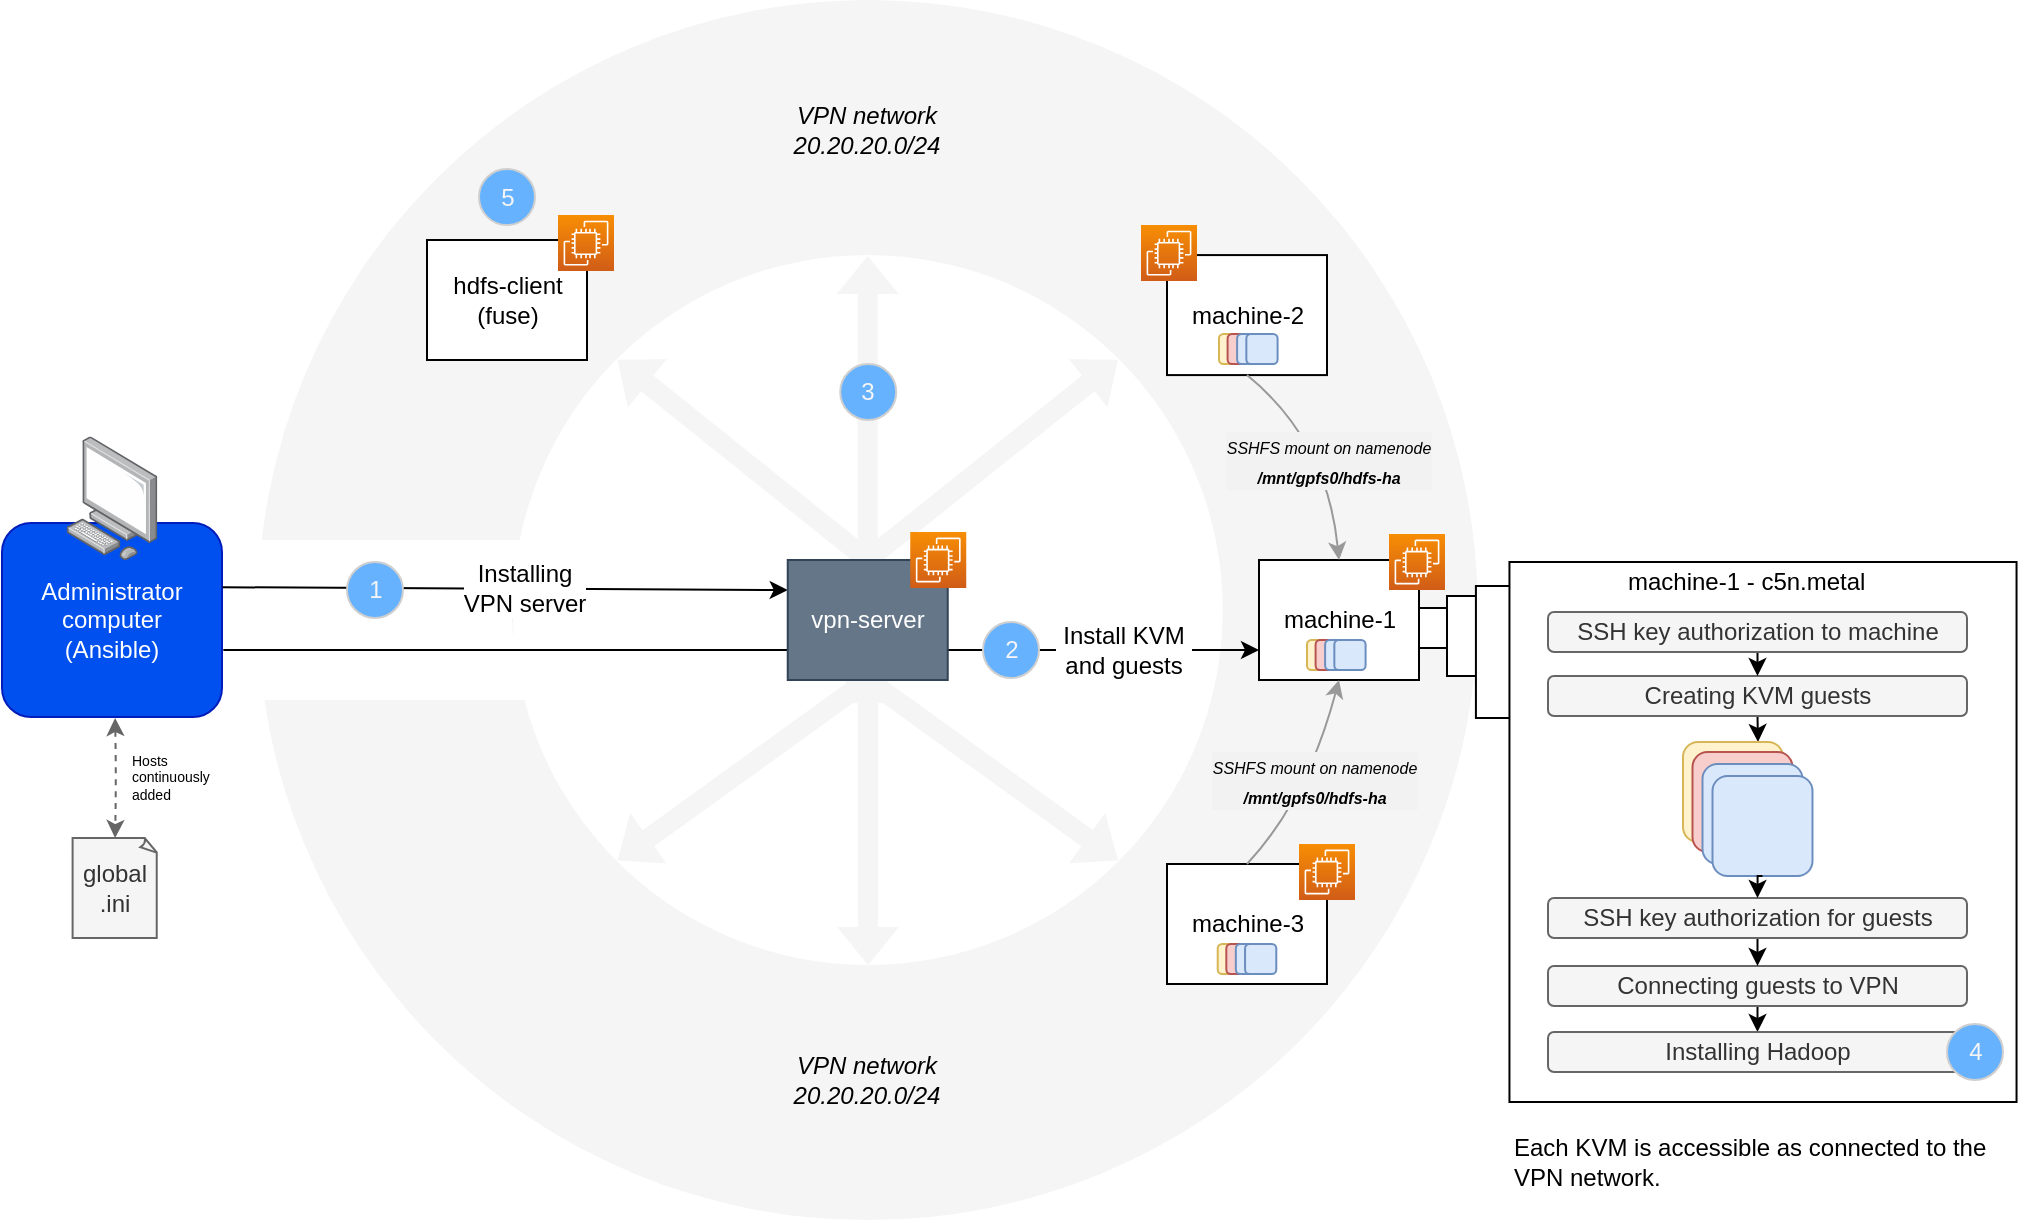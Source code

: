 <mxfile version="20.8.10" type="device"><diagram id="L13YQ6r9ANer_TXaO7hL" name="Page-1"><mxGraphModel dx="2022" dy="733" grid="1" gridSize="10" guides="1" tooltips="1" connect="1" arrows="1" fold="1" page="1" pageScale="1" pageWidth="827" pageHeight="1169" math="0" shadow="0"><root><mxCell id="0"/><mxCell id="1" parent="0"/><mxCell id="J6zUamN8uQ3XtT2_ZK9k-12" value="" style="ellipse;whiteSpace=wrap;html=1;aspect=fixed;fillColor=#f5f5f5;strokeColor=none;fontColor=#333333;" parent="1" vertex="1"><mxGeometry x="34.84" y="210" width="610.06" height="610.06" as="geometry"/></mxCell><mxCell id="J6zUamN8uQ3XtT2_ZK9k-22" value="&lt;i&gt;VPN network&lt;br&gt;20.20.20.0/24&lt;br&gt;&lt;/i&gt;" style="text;html=1;strokeColor=none;fillColor=none;align=center;verticalAlign=middle;whiteSpace=wrap;rounded=0;shadow=0;dashed=1;" parent="1" vertex="1"><mxGeometry x="299.37" y="260" width="81" height="30" as="geometry"/></mxCell><mxCell id="J6zUamN8uQ3XtT2_ZK9k-23" value="" style="shape=dataStorage;whiteSpace=wrap;html=1;strokeColor=none;" parent="1" vertex="1"><mxGeometry x="-18" y="480" width="200" height="80" as="geometry"/></mxCell><mxCell id="J6zUamN8uQ3XtT2_ZK9k-13" value="" style="ellipse;whiteSpace=wrap;html=1;aspect=fixed;strokeColor=none;" parent="1" vertex="1"><mxGeometry x="162.39" y="337.54" width="354.97" height="354.97" as="geometry"/></mxCell><mxCell id="J6zUamN8uQ3XtT2_ZK9k-21" value="global&lt;br&gt;.ini" style="whiteSpace=wrap;html=1;shape=mxgraph.basic.document;align=center;shadow=0;fillColor=#f5f5f5;strokeColor=#666666;fontColor=#333333;" parent="1" vertex="1"><mxGeometry x="-57.7" y="629" width="42.5" height="50" as="geometry"/></mxCell><mxCell id="MQUWudXjYS9FB_MOVjoS-27" style="edgeStyle=none;rounded=0;orthogonalLoop=1;jettySize=auto;html=1;exitX=1.006;exitY=0.655;exitDx=0;exitDy=0;entryX=0;entryY=0.75;entryDx=0;entryDy=0;fontColor=#000000;exitPerimeter=0;" parent="1" source="J6zUamN8uQ3XtT2_ZK9k-24" target="J6zUamN8uQ3XtT2_ZK9k-31" edge="1"><mxGeometry relative="1" as="geometry"/></mxCell><mxCell id="J6zUamN8uQ3XtT2_ZK9k-24" value="Administrator&lt;br&gt;computer&lt;br&gt;(Ansible)" style="rounded=1;whiteSpace=wrap;html=1;align=center;fillColor=#0050ef;strokeColor=#001DBC;fontColor=#ffffff;" parent="1" vertex="1"><mxGeometry x="-93" y="471.5" width="110" height="97" as="geometry"/></mxCell><mxCell id="J6zUamN8uQ3XtT2_ZK9k-27" value="hdfs-client&lt;br&gt;(fuse)" style="rounded=0;whiteSpace=wrap;html=1;" parent="1" vertex="1"><mxGeometry x="119.5" y="330" width="80" height="60" as="geometry"/></mxCell><mxCell id="J6zUamN8uQ3XtT2_ZK9k-28" value="machine-3" style="rounded=0;whiteSpace=wrap;html=1;" parent="1" vertex="1"><mxGeometry x="489.5" y="642" width="80" height="60" as="geometry"/></mxCell><mxCell id="J6zUamN8uQ3XtT2_ZK9k-29" value="machine-2" style="rounded=0;whiteSpace=wrap;html=1;" parent="1" vertex="1"><mxGeometry x="489.5" y="337.54" width="80" height="60" as="geometry"/></mxCell><mxCell id="J6zUamN8uQ3XtT2_ZK9k-30" value="" style="rounded=0;whiteSpace=wrap;html=1;" parent="1" vertex="1"><mxGeometry x="614.5" y="514" width="20" height="20" as="geometry"/></mxCell><mxCell id="J6zUamN8uQ3XtT2_ZK9k-31" value="machine-1" style="rounded=0;whiteSpace=wrap;html=1;" parent="1" vertex="1"><mxGeometry x="535.5" y="490" width="80" height="60" as="geometry"/></mxCell><mxCell id="J6zUamN8uQ3XtT2_ZK9k-32" value="" style="rounded=0;whiteSpace=wrap;html=1;" parent="1" vertex="1"><mxGeometry x="629.5" y="508" width="45.54" height="40" as="geometry"/></mxCell><mxCell id="J6zUamN8uQ3XtT2_ZK9k-33" value="1" style="rounded=0;whiteSpace=wrap;html=1;" parent="1" vertex="1"><mxGeometry x="643.96" y="503" width="83.54" height="66" as="geometry"/></mxCell><mxCell id="J6zUamN8uQ3XtT2_ZK9k-34" value="" style="rounded=0;whiteSpace=wrap;html=1;" parent="1" vertex="1"><mxGeometry x="660.73" y="491" width="253.54" height="270" as="geometry"/></mxCell><mxCell id="J6zUamN8uQ3XtT2_ZK9k-35" value="machine-1 - c5n.metal" style="text;html=1;strokeColor=none;fillColor=none;align=left;verticalAlign=middle;whiteSpace=wrap;rounded=0;" parent="1" vertex="1"><mxGeometry x="717.5" y="491" width="140" height="20" as="geometry"/></mxCell><mxCell id="J6zUamN8uQ3XtT2_ZK9k-36" style="edgeStyle=orthogonalEdgeStyle;curved=1;rounded=0;comic=0;orthogonalLoop=1;jettySize=auto;html=1;exitX=0.5;exitY=1;exitDx=0;exitDy=0;entryX=0.75;entryY=0;entryDx=0;entryDy=0;startArrow=none;startFill=0;" parent="1" source="J6zUamN8uQ3XtT2_ZK9k-37" target="J6zUamN8uQ3XtT2_ZK9k-45" edge="1"><mxGeometry relative="1" as="geometry"/></mxCell><mxCell id="J6zUamN8uQ3XtT2_ZK9k-37" value="Creating KVM guests" style="rounded=1;whiteSpace=wrap;html=1;shadow=0;fillColor=#f5f5f5;strokeColor=#666666;fontColor=#333333;" parent="1" vertex="1"><mxGeometry x="680" y="548" width="209.5" height="20" as="geometry"/></mxCell><mxCell id="J6zUamN8uQ3XtT2_ZK9k-38" style="edgeStyle=orthogonalEdgeStyle;curved=1;rounded=0;comic=0;orthogonalLoop=1;jettySize=auto;html=1;exitX=0.5;exitY=1;exitDx=0;exitDy=0;entryX=0.5;entryY=0;entryDx=0;entryDy=0;startArrow=none;startFill=0;" parent="1" source="J6zUamN8uQ3XtT2_ZK9k-39" target="J6zUamN8uQ3XtT2_ZK9k-43" edge="1"><mxGeometry relative="1" as="geometry"/></mxCell><mxCell id="J6zUamN8uQ3XtT2_ZK9k-39" value="Connecting guests to VPN" style="rounded=1;whiteSpace=wrap;html=1;shadow=0;fillColor=#f5f5f5;strokeColor=#666666;fontColor=#333333;" parent="1" vertex="1"><mxGeometry x="680" y="693" width="209.5" height="20" as="geometry"/></mxCell><mxCell id="J6zUamN8uQ3XtT2_ZK9k-40" style="edgeStyle=orthogonalEdgeStyle;curved=1;rounded=0;comic=0;orthogonalLoop=1;jettySize=auto;html=1;exitX=0.5;exitY=1;exitDx=0;exitDy=0;entryX=0.5;entryY=0;entryDx=0;entryDy=0;startArrow=none;startFill=0;" parent="1" source="J6zUamN8uQ3XtT2_ZK9k-41" target="J6zUamN8uQ3XtT2_ZK9k-39" edge="1"><mxGeometry relative="1" as="geometry"/></mxCell><mxCell id="J6zUamN8uQ3XtT2_ZK9k-41" value="SSH key authorization for guests" style="rounded=1;whiteSpace=wrap;html=1;shadow=0;fillColor=#f5f5f5;strokeColor=#666666;fontColor=#333333;" parent="1" vertex="1"><mxGeometry x="680" y="659" width="209.5" height="20" as="geometry"/></mxCell><mxCell id="J6zUamN8uQ3XtT2_ZK9k-43" value="Installing Hadoop" style="rounded=1;whiteSpace=wrap;html=1;shadow=0;fillColor=#f5f5f5;strokeColor=#666666;fontColor=#333333;" parent="1" vertex="1"><mxGeometry x="680" y="726" width="209.5" height="20" as="geometry"/></mxCell><mxCell id="J6zUamN8uQ3XtT2_ZK9k-44" value="" style="group" parent="1" vertex="1" connectable="0"><mxGeometry x="747.5" y="581" width="64.75" height="67" as="geometry"/></mxCell><mxCell id="J6zUamN8uQ3XtT2_ZK9k-45" value="" style="rounded=1;whiteSpace=wrap;html=1;align=center;fillColor=#fff2cc;strokeColor=#d6b656;" parent="J6zUamN8uQ3XtT2_ZK9k-44" vertex="1"><mxGeometry width="50" height="50" as="geometry"/></mxCell><mxCell id="J6zUamN8uQ3XtT2_ZK9k-46" value="" style="rounded=1;whiteSpace=wrap;html=1;align=center;fillColor=#f8cecc;strokeColor=#b85450;" parent="J6zUamN8uQ3XtT2_ZK9k-44" vertex="1"><mxGeometry x="4.75" y="5" width="50" height="50" as="geometry"/></mxCell><mxCell id="J6zUamN8uQ3XtT2_ZK9k-47" value="" style="rounded=1;whiteSpace=wrap;html=1;align=center;fillColor=#dae8fc;strokeColor=#6c8ebf;" parent="J6zUamN8uQ3XtT2_ZK9k-44" vertex="1"><mxGeometry x="9.75" y="11" width="50" height="50" as="geometry"/></mxCell><mxCell id="J6zUamN8uQ3XtT2_ZK9k-48" value="" style="rounded=1;whiteSpace=wrap;html=1;align=center;fillColor=#dae8fc;strokeColor=#6c8ebf;" parent="J6zUamN8uQ3XtT2_ZK9k-44" vertex="1"><mxGeometry x="14.75" y="17" width="50" height="50" as="geometry"/></mxCell><mxCell id="J6zUamN8uQ3XtT2_ZK9k-50" style="edgeStyle=orthogonalEdgeStyle;rounded=0;orthogonalLoop=1;jettySize=auto;html=1;exitX=0.5;exitY=1;exitDx=0;exitDy=0;entryX=0.5;entryY=0;entryDx=0;entryDy=0;" parent="1" source="J6zUamN8uQ3XtT2_ZK9k-51" target="J6zUamN8uQ3XtT2_ZK9k-37" edge="1"><mxGeometry relative="1" as="geometry"/></mxCell><mxCell id="J6zUamN8uQ3XtT2_ZK9k-51" value="SSH key authorization to machine" style="rounded=1;whiteSpace=wrap;html=1;shadow=0;fillColor=#f5f5f5;strokeColor=#666666;fontColor=#333333;" parent="1" vertex="1"><mxGeometry x="680" y="516" width="209.5" height="20" as="geometry"/></mxCell><mxCell id="J6zUamN8uQ3XtT2_ZK9k-52" style="edgeStyle=orthogonalEdgeStyle;rounded=0;orthogonalLoop=1;jettySize=auto;html=1;exitX=0.5;exitY=1;exitDx=0;exitDy=0;entryX=0.5;entryY=0;entryDx=0;entryDy=0;" parent="1" source="J6zUamN8uQ3XtT2_ZK9k-48" target="J6zUamN8uQ3XtT2_ZK9k-41" edge="1"><mxGeometry relative="1" as="geometry"/></mxCell><mxCell id="J6zUamN8uQ3XtT2_ZK9k-59" value="&lt;i&gt;VPN network&lt;br&gt;20.20.20.0/24&lt;/i&gt;" style="text;html=1;strokeColor=none;fillColor=none;align=center;verticalAlign=middle;whiteSpace=wrap;rounded=0;shadow=0;dashed=1;" parent="1" vertex="1"><mxGeometry x="299.37" y="740" width="81" height="20" as="geometry"/></mxCell><mxCell id="J6zUamN8uQ3XtT2_ZK9k-17" style="edgeStyle=orthogonalEdgeStyle;curved=1;rounded=0;comic=0;orthogonalLoop=1;jettySize=auto;html=1;exitX=0.5;exitY=1;exitDx=0;exitDy=0;entryX=0.5;entryY=0;entryDx=0;entryDy=0;entryPerimeter=0;startArrow=classic;startFill=1;fillColor=#f5f5f5;strokeColor=#666666;dashed=1;" parent="1" target="J6zUamN8uQ3XtT2_ZK9k-21" edge="1"><mxGeometry relative="1" as="geometry"><mxPoint x="-36.45" y="569" as="sourcePoint"/></mxGeometry></mxCell><mxCell id="J6zUamN8uQ3XtT2_ZK9k-18" value="&lt;p style=&quot;line-height: 120% ; font-size: 7px&quot;&gt;&lt;span&gt;Hosts&lt;br&gt;continuously&lt;br&gt;&lt;/span&gt;added&lt;br&gt;&lt;/p&gt;" style="text;html=1;align=left;verticalAlign=middle;resizable=0;points=[];;labelBackgroundColor=none;labelBorderColor=none;" parent="J6zUamN8uQ3XtT2_ZK9k-17" vertex="1" connectable="0"><mxGeometry x="-0.252" y="1" relative="1" as="geometry"><mxPoint x="5" y="7" as="offset"/></mxGeometry></mxCell><mxCell id="J6zUamN8uQ3XtT2_ZK9k-61" value="" style="shape=flexArrow;endArrow=classic;startArrow=classic;html=1;entryX=0.5;entryY=0;entryDx=0;entryDy=0;exitX=0.5;exitY=0;exitDx=0;exitDy=0;fillColor=#f5f5f5;strokeColor=none;startWidth=21.198;startSize=2.644;" parent="1" source="J6zUamN8uQ3XtT2_ZK9k-19" target="J6zUamN8uQ3XtT2_ZK9k-13" edge="1"><mxGeometry width="50" height="50" relative="1" as="geometry"><mxPoint x="349.5" y="460" as="sourcePoint"/><mxPoint x="399.5" y="410" as="targetPoint"/></mxGeometry></mxCell><mxCell id="J6zUamN8uQ3XtT2_ZK9k-63" value="" style="shape=flexArrow;endArrow=classic;startArrow=classic;html=1;entryX=1;entryY=0;entryDx=0;entryDy=0;exitX=0.5;exitY=0;exitDx=0;exitDy=0;fillColor=#f5f5f5;strokeColor=none;startWidth=3.593;startSize=1.277;" parent="1" target="J6zUamN8uQ3XtT2_ZK9k-13" edge="1"><mxGeometry width="50" height="50" relative="1" as="geometry"><mxPoint x="339.53" y="490" as="sourcePoint"/><mxPoint x="339.535" y="337.54" as="targetPoint"/></mxGeometry></mxCell><mxCell id="J6zUamN8uQ3XtT2_ZK9k-64" value="" style="shape=flexArrow;endArrow=classic;startArrow=classic;html=1;entryX=0;entryY=0;entryDx=0;entryDy=0;exitX=0.5;exitY=0;exitDx=0;exitDy=0;fillColor=#f5f5f5;strokeColor=none;startWidth=11.138;startSize=1.66;" parent="1" source="J6zUamN8uQ3XtT2_ZK9k-19" target="J6zUamN8uQ3XtT2_ZK9k-13" edge="1"><mxGeometry width="50" height="50" relative="1" as="geometry"><mxPoint x="363.65" y="480" as="sourcePoint"/><mxPoint x="489.496" y="379.524" as="targetPoint"/></mxGeometry></mxCell><mxCell id="J6zUamN8uQ3XtT2_ZK9k-71" value="&lt;span&gt;Each KVM is accessible as connected to the VPN network.&lt;/span&gt;" style="text;html=1;strokeColor=none;fillColor=none;align=left;verticalAlign=middle;whiteSpace=wrap;rounded=0;shadow=0;dashed=1;fontStyle=0" parent="1" vertex="1"><mxGeometry x="660.73" y="771" width="258.77" height="40" as="geometry"/></mxCell><mxCell id="Hy3QmtUx_z_itx7nhgAy-7" value="" style="curved=1;endArrow=classic;html=1;rounded=0;elbow=vertical;entryX=0.5;entryY=1;entryDx=0;entryDy=0;exitX=0.5;exitY=0;exitDx=0;exitDy=0;strokeColor=#999999;" parent="1" source="J6zUamN8uQ3XtT2_ZK9k-28" target="J6zUamN8uQ3XtT2_ZK9k-31" edge="1"><mxGeometry width="50" height="50" relative="1" as="geometry"><mxPoint x="479.5" y="610" as="sourcePoint"/><mxPoint x="529.5" y="560" as="targetPoint"/><Array as="points"><mxPoint x="559.5" y="610"/></Array></mxGeometry></mxCell><mxCell id="Hy3QmtUx_z_itx7nhgAy-8" value="&lt;i style=&quot;border-color: var(--border-color); font-size: 12px;&quot;&gt;&lt;span style=&quot;border-color: var(--border-color); font-size: 8px;&quot;&gt;SSHFS mount on namenode&lt;br style=&quot;border-color: var(--border-color);&quot;&gt;&lt;/span&gt;&lt;span style=&quot;border-color: var(--border-color); font-size: 8px;&quot;&gt;&lt;b style=&quot;border-color: var(--border-color);&quot;&gt;/mnt/gpfs0/hdfs-ha&lt;/b&gt;&lt;/span&gt;&lt;/i&gt;" style="edgeLabel;html=1;align=center;verticalAlign=middle;resizable=0;points=[];labelBackgroundColor=#F2F2F2;labelBorderColor=none;spacingLeft=0;" parent="Hy3QmtUx_z_itx7nhgAy-7" vertex="1" connectable="0"><mxGeometry x="0.185" y="2" relative="1" as="geometry"><mxPoint y="9" as="offset"/></mxGeometry></mxCell><mxCell id="Hy3QmtUx_z_itx7nhgAy-11" value="" style="curved=1;endArrow=classic;html=1;rounded=0;strokeColor=#999999;elbow=vertical;exitX=0.5;exitY=1;exitDx=0;exitDy=0;entryX=0.5;entryY=0;entryDx=0;entryDy=0;" parent="1" source="J6zUamN8uQ3XtT2_ZK9k-29" target="J6zUamN8uQ3XtT2_ZK9k-31" edge="1"><mxGeometry width="50" height="50" relative="1" as="geometry"><mxPoint x="629.5" y="400" as="sourcePoint"/><mxPoint x="679.5" y="350" as="targetPoint"/><Array as="points"><mxPoint x="569.5" y="430"/></Array></mxGeometry></mxCell><mxCell id="Hy3QmtUx_z_itx7nhgAy-13" value="&lt;i style=&quot;border-color: var(--border-color); font-size: 12px;&quot;&gt;&lt;span style=&quot;border-color: var(--border-color); font-size: 8px;&quot;&gt;SSHFS mount on namenode&lt;br style=&quot;border-color: var(--border-color);&quot;&gt;&lt;/span&gt;&lt;span style=&quot;border-color: var(--border-color); font-size: 8px;&quot;&gt;&lt;b style=&quot;border-color: var(--border-color);&quot;&gt;/mnt/gpfs0/hdfs-ha&lt;/b&gt;&lt;/span&gt;&lt;/i&gt;" style="edgeLabel;html=1;align=center;verticalAlign=middle;resizable=0;points=[];labelBackgroundColor=#F2F2F2;labelBorderColor=none;spacingLeft=0;" parent="1" vertex="1" connectable="0"><mxGeometry x="569.501" y="440.0" as="geometry"/></mxCell><mxCell id="MQUWudXjYS9FB_MOVjoS-2" value="" style="points=[];aspect=fixed;html=1;align=center;shadow=0;dashed=0;image;image=img/lib/allied_telesis/computer_and_terminals/Personal_Computer.svg;" parent="1" vertex="1"><mxGeometry x="-60.8" y="428.2" width="45.6" height="61.8" as="geometry"/></mxCell><mxCell id="MQUWudXjYS9FB_MOVjoS-3" value="" style="sketch=0;points=[[0,0,0],[0.25,0,0],[0.5,0,0],[0.75,0,0],[1,0,0],[0,1,0],[0.25,1,0],[0.5,1,0],[0.75,1,0],[1,1,0],[0,0.25,0],[0,0.5,0],[0,0.75,0],[1,0.25,0],[1,0.5,0],[1,0.75,0]];outlineConnect=0;fontColor=#232F3E;gradientColor=#F78E04;gradientDirection=north;fillColor=#D05C17;strokeColor=#ffffff;dashed=0;verticalLabelPosition=bottom;verticalAlign=top;align=center;html=1;fontSize=12;fontStyle=0;aspect=fixed;shape=mxgraph.aws4.resourceIcon;resIcon=mxgraph.aws4.ec2;" parent="1" vertex="1"><mxGeometry x="185" y="317.54" width="28" height="28" as="geometry"/></mxCell><mxCell id="MQUWudXjYS9FB_MOVjoS-4" value="" style="sketch=0;points=[[0,0,0],[0.25,0,0],[0.5,0,0],[0.75,0,0],[1,0,0],[0,1,0],[0.25,1,0],[0.5,1,0],[0.75,1,0],[1,1,0],[0,0.25,0],[0,0.5,0],[0,0.75,0],[1,0.25,0],[1,0.5,0],[1,0.75,0]];outlineConnect=0;fontColor=#232F3E;gradientColor=#F78E04;gradientDirection=north;fillColor=#D05C17;strokeColor=#ffffff;dashed=0;verticalLabelPosition=bottom;verticalAlign=top;align=center;html=1;fontSize=12;fontStyle=0;aspect=fixed;shape=mxgraph.aws4.resourceIcon;resIcon=mxgraph.aws4.ec2;" parent="1" vertex="1"><mxGeometry x="476.5" y="322.54" width="28" height="28" as="geometry"/></mxCell><mxCell id="MQUWudXjYS9FB_MOVjoS-6" value="" style="sketch=0;points=[[0,0,0],[0.25,0,0],[0.5,0,0],[0.75,0,0],[1,0,0],[0,1,0],[0.25,1,0],[0.5,1,0],[0.75,1,0],[1,1,0],[0,0.25,0],[0,0.5,0],[0,0.75,0],[1,0.25,0],[1,0.5,0],[1,0.75,0]];outlineConnect=0;fontColor=#232F3E;gradientColor=#F78E04;gradientDirection=north;fillColor=#D05C17;strokeColor=#ffffff;dashed=0;verticalLabelPosition=bottom;verticalAlign=top;align=center;html=1;fontSize=12;fontStyle=0;aspect=fixed;shape=mxgraph.aws4.resourceIcon;resIcon=mxgraph.aws4.ec2;" parent="1" vertex="1"><mxGeometry x="600.5" y="477" width="28" height="28" as="geometry"/></mxCell><mxCell id="MQUWudXjYS9FB_MOVjoS-7" value="" style="sketch=0;points=[[0,0,0],[0.25,0,0],[0.5,0,0],[0.75,0,0],[1,0,0],[0,1,0],[0.25,1,0],[0.5,1,0],[0.75,1,0],[1,1,0],[0,0.25,0],[0,0.5,0],[0,0.75,0],[1,0.25,0],[1,0.5,0],[1,0.75,0]];outlineConnect=0;fontColor=#232F3E;gradientColor=#F78E04;gradientDirection=north;fillColor=#D05C17;strokeColor=#ffffff;dashed=0;verticalLabelPosition=bottom;verticalAlign=top;align=center;html=1;fontSize=12;fontStyle=0;aspect=fixed;shape=mxgraph.aws4.resourceIcon;resIcon=mxgraph.aws4.ec2;" parent="1" vertex="1"><mxGeometry x="555.5" y="632" width="28" height="28" as="geometry"/></mxCell><mxCell id="MQUWudXjYS9FB_MOVjoS-12" value="&lt;font color=&quot;#f5f5f5&quot;&gt;3&lt;/font&gt;" style="ellipse;whiteSpace=wrap;html=1;aspect=fixed;strokeColor=#CFCFCF;fillColor=#66B2FF;" parent="1" vertex="1"><mxGeometry x="326.12" y="392" width="28" height="28" as="geometry"/></mxCell><mxCell id="MQUWudXjYS9FB_MOVjoS-13" value="&lt;font color=&quot;#f5f5f5&quot;&gt;2&lt;/font&gt;" style="ellipse;whiteSpace=wrap;html=1;aspect=fixed;strokeColor=#CFCFCF;fillColor=#66B2FF;" parent="1" vertex="1"><mxGeometry x="397.5" y="521" width="28" height="28" as="geometry"/></mxCell><mxCell id="MQUWudXjYS9FB_MOVjoS-14" value="&lt;font color=&quot;#f5f5f5&quot;&gt;5&lt;/font&gt;" style="ellipse;whiteSpace=wrap;html=1;aspect=fixed;strokeColor=#CFCFCF;fillColor=#66B2FF;" parent="1" vertex="1"><mxGeometry x="145.5" y="294.54" width="28" height="28" as="geometry"/></mxCell><mxCell id="MQUWudXjYS9FB_MOVjoS-22" value="Install KVM and guests" style="text;html=1;strokeColor=none;fillColor=none;align=center;verticalAlign=middle;whiteSpace=wrap;rounded=0;fontColor=#000000;labelBackgroundColor=default;" parent="1" vertex="1"><mxGeometry x="432.5" y="520.03" width="70" height="30" as="geometry"/></mxCell><mxCell id="MQUWudXjYS9FB_MOVjoS-23" style="edgeStyle=none;rounded=0;orthogonalLoop=1;jettySize=auto;html=1;exitX=1.002;exitY=0.331;exitDx=0;exitDy=0;entryX=0;entryY=0.25;entryDx=0;entryDy=0;exitPerimeter=0;" parent="1" source="J6zUamN8uQ3XtT2_ZK9k-24" target="J6zUamN8uQ3XtT2_ZK9k-19" edge="1"><mxGeometry relative="1" as="geometry"/></mxCell><mxCell id="MQUWudXjYS9FB_MOVjoS-24" value="Installing&lt;br&gt;VPN server" style="text;html=1;align=center;verticalAlign=middle;resizable=0;points=[];;labelBackgroundColor=#ffffff;" parent="MQUWudXjYS9FB_MOVjoS-23" vertex="1" connectable="0"><mxGeometry x="-0.113" y="-1" relative="1" as="geometry"><mxPoint x="25.5" y="-1" as="offset"/></mxGeometry></mxCell><mxCell id="MQUWudXjYS9FB_MOVjoS-8" value="&lt;font color=&quot;#f5f5f5&quot;&gt;1&lt;/font&gt;" style="ellipse;whiteSpace=wrap;html=1;aspect=fixed;strokeColor=#CFCFCF;fillColor=#66B2FF;" parent="1" vertex="1"><mxGeometry x="79.5" y="491" width="28" height="28" as="geometry"/></mxCell><mxCell id="MQUWudXjYS9FB_MOVjoS-30" value="&lt;font color=&quot;#f5f5f5&quot;&gt;4&lt;/font&gt;" style="ellipse;whiteSpace=wrap;html=1;aspect=fixed;strokeColor=#CFCFCF;fillColor=#66B2FF;" parent="1" vertex="1"><mxGeometry x="879.5" y="722" width="28" height="28" as="geometry"/></mxCell><mxCell id="xv1IewP99VD02mSC4dGE-6" value="" style="group" parent="1" vertex="1" connectable="0"><mxGeometry x="515.5" y="377" width="29.29" height="15" as="geometry"/></mxCell><mxCell id="xv1IewP99VD02mSC4dGE-2" value="" style="rounded=1;whiteSpace=wrap;html=1;align=center;fillColor=#fff2cc;strokeColor=#d6b656;container=0;" parent="xv1IewP99VD02mSC4dGE-6" vertex="1"><mxGeometry width="15.621" height="15" as="geometry"/></mxCell><mxCell id="xv1IewP99VD02mSC4dGE-3" value="" style="rounded=1;whiteSpace=wrap;html=1;align=center;fillColor=#f8cecc;strokeColor=#b85450;container=0;" parent="xv1IewP99VD02mSC4dGE-6" vertex="1"><mxGeometry x="4.296" width="15.621" height="15" as="geometry"/></mxCell><mxCell id="xv1IewP99VD02mSC4dGE-4" value="" style="rounded=1;whiteSpace=wrap;html=1;align=center;fillColor=#dae8fc;strokeColor=#6c8ebf;container=0;" parent="xv1IewP99VD02mSC4dGE-6" vertex="1"><mxGeometry x="9.06" width="15.621" height="15" as="geometry"/></mxCell><mxCell id="xv1IewP99VD02mSC4dGE-5" value="" style="rounded=1;whiteSpace=wrap;html=1;align=center;fillColor=#dae8fc;strokeColor=#6c8ebf;container=0;" parent="xv1IewP99VD02mSC4dGE-6" vertex="1"><mxGeometry x="13.669" width="15.621" height="15" as="geometry"/></mxCell><mxCell id="xv1IewP99VD02mSC4dGE-8" value="" style="group" parent="1" vertex="1" connectable="0"><mxGeometry x="559.5" y="530" width="29.29" height="15" as="geometry"/></mxCell><mxCell id="xv1IewP99VD02mSC4dGE-9" value="" style="rounded=1;whiteSpace=wrap;html=1;align=center;fillColor=#fff2cc;strokeColor=#d6b656;container=0;" parent="xv1IewP99VD02mSC4dGE-8" vertex="1"><mxGeometry width="15.621" height="15" as="geometry"/></mxCell><mxCell id="xv1IewP99VD02mSC4dGE-10" value="" style="rounded=1;whiteSpace=wrap;html=1;align=center;fillColor=#f8cecc;strokeColor=#b85450;container=0;" parent="xv1IewP99VD02mSC4dGE-8" vertex="1"><mxGeometry x="4.296" width="15.621" height="15" as="geometry"/></mxCell><mxCell id="xv1IewP99VD02mSC4dGE-11" value="" style="rounded=1;whiteSpace=wrap;html=1;align=center;fillColor=#dae8fc;strokeColor=#6c8ebf;container=0;" parent="xv1IewP99VD02mSC4dGE-8" vertex="1"><mxGeometry x="9.06" width="15.621" height="15" as="geometry"/></mxCell><mxCell id="xv1IewP99VD02mSC4dGE-12" value="" style="rounded=1;whiteSpace=wrap;html=1;align=center;fillColor=#dae8fc;strokeColor=#6c8ebf;container=0;" parent="xv1IewP99VD02mSC4dGE-8" vertex="1"><mxGeometry x="13.669" width="15.621" height="15" as="geometry"/></mxCell><mxCell id="xv1IewP99VD02mSC4dGE-14" value="" style="group" parent="1" vertex="1" connectable="0"><mxGeometry x="514.86" y="682" width="29.29" height="15" as="geometry"/></mxCell><mxCell id="xv1IewP99VD02mSC4dGE-15" value="" style="rounded=1;whiteSpace=wrap;html=1;align=center;fillColor=#fff2cc;strokeColor=#d6b656;container=0;" parent="xv1IewP99VD02mSC4dGE-14" vertex="1"><mxGeometry width="15.621" height="15" as="geometry"/></mxCell><mxCell id="xv1IewP99VD02mSC4dGE-16" value="" style="rounded=1;whiteSpace=wrap;html=1;align=center;fillColor=#f8cecc;strokeColor=#b85450;container=0;" parent="xv1IewP99VD02mSC4dGE-14" vertex="1"><mxGeometry x="4.296" width="15.621" height="15" as="geometry"/></mxCell><mxCell id="xv1IewP99VD02mSC4dGE-17" value="" style="rounded=1;whiteSpace=wrap;html=1;align=center;fillColor=#dae8fc;strokeColor=#6c8ebf;container=0;" parent="xv1IewP99VD02mSC4dGE-14" vertex="1"><mxGeometry x="9.06" width="15.621" height="15" as="geometry"/></mxCell><mxCell id="xv1IewP99VD02mSC4dGE-18" value="" style="rounded=1;whiteSpace=wrap;html=1;align=center;fillColor=#dae8fc;strokeColor=#6c8ebf;container=0;" parent="xv1IewP99VD02mSC4dGE-14" vertex="1"><mxGeometry x="13.669" width="15.621" height="15" as="geometry"/></mxCell><mxCell id="xv1IewP99VD02mSC4dGE-19" value="" style="shape=flexArrow;endArrow=classic;startArrow=classic;html=1;entryX=1;entryY=1;entryDx=0;entryDy=0;fillColor=#f5f5f5;strokeColor=none;startWidth=16.897;startSize=1.521;" parent="1" target="J6zUamN8uQ3XtT2_ZK9k-13" edge="1"><mxGeometry width="50" height="50" relative="1" as="geometry"><mxPoint x="340" y="550" as="sourcePoint"/><mxPoint x="465.846" y="449.524" as="targetPoint"/></mxGeometry></mxCell><mxCell id="xv1IewP99VD02mSC4dGE-20" value="" style="shape=flexArrow;endArrow=classic;startArrow=classic;html=1;exitX=0.5;exitY=0;exitDx=0;exitDy=0;fillColor=#f5f5f5;strokeColor=none;endWidth=26.552;endSize=3.355;" parent="1" edge="1"><mxGeometry width="50" height="50" relative="1" as="geometry"><mxPoint x="340.03" y="693" as="sourcePoint"/><mxPoint x="340" y="550" as="targetPoint"/></mxGeometry></mxCell><mxCell id="xv1IewP99VD02mSC4dGE-21" value="" style="shape=flexArrow;endArrow=classic;startArrow=classic;html=1;entryX=0;entryY=1;entryDx=0;entryDy=0;exitX=0.5;exitY=1;exitDx=0;exitDy=0;fillColor=#f5f5f5;strokeColor=none;startWidth=7.759;startSize=2.683;" parent="1" source="J6zUamN8uQ3XtT2_ZK9k-19" target="J6zUamN8uQ3XtT2_ZK9k-13" edge="1"><mxGeometry width="50" height="50" relative="1" as="geometry"><mxPoint x="354.12" y="669.48" as="sourcePoint"/><mxPoint x="228.624" y="569.004" as="targetPoint"/></mxGeometry></mxCell><mxCell id="J6zUamN8uQ3XtT2_ZK9k-19" value="vpn-server" style="rounded=0;whiteSpace=wrap;html=1;fillColor=#647687;strokeColor=#314354;fontColor=#ffffff;" parent="1" vertex="1"><mxGeometry x="299.87" y="490" width="80" height="60" as="geometry"/></mxCell><mxCell id="MQUWudXjYS9FB_MOVjoS-5" value="" style="sketch=0;points=[[0,0,0],[0.25,0,0],[0.5,0,0],[0.75,0,0],[1,0,0],[0,1,0],[0.25,1,0],[0.5,1,0],[0.75,1,0],[1,1,0],[0,0.25,0],[0,0.5,0],[0,0.75,0],[1,0.25,0],[1,0.5,0],[1,0.75,0]];outlineConnect=0;fontColor=#232F3E;gradientColor=#F78E04;gradientDirection=north;fillColor=#D05C17;strokeColor=#ffffff;dashed=0;verticalLabelPosition=bottom;verticalAlign=top;align=center;html=1;fontSize=12;fontStyle=0;aspect=fixed;shape=mxgraph.aws4.resourceIcon;resIcon=mxgraph.aws4.ec2;" parent="1" vertex="1"><mxGeometry x="361.12" y="476" width="28" height="28" as="geometry"/></mxCell></root></mxGraphModel></diagram></mxfile>